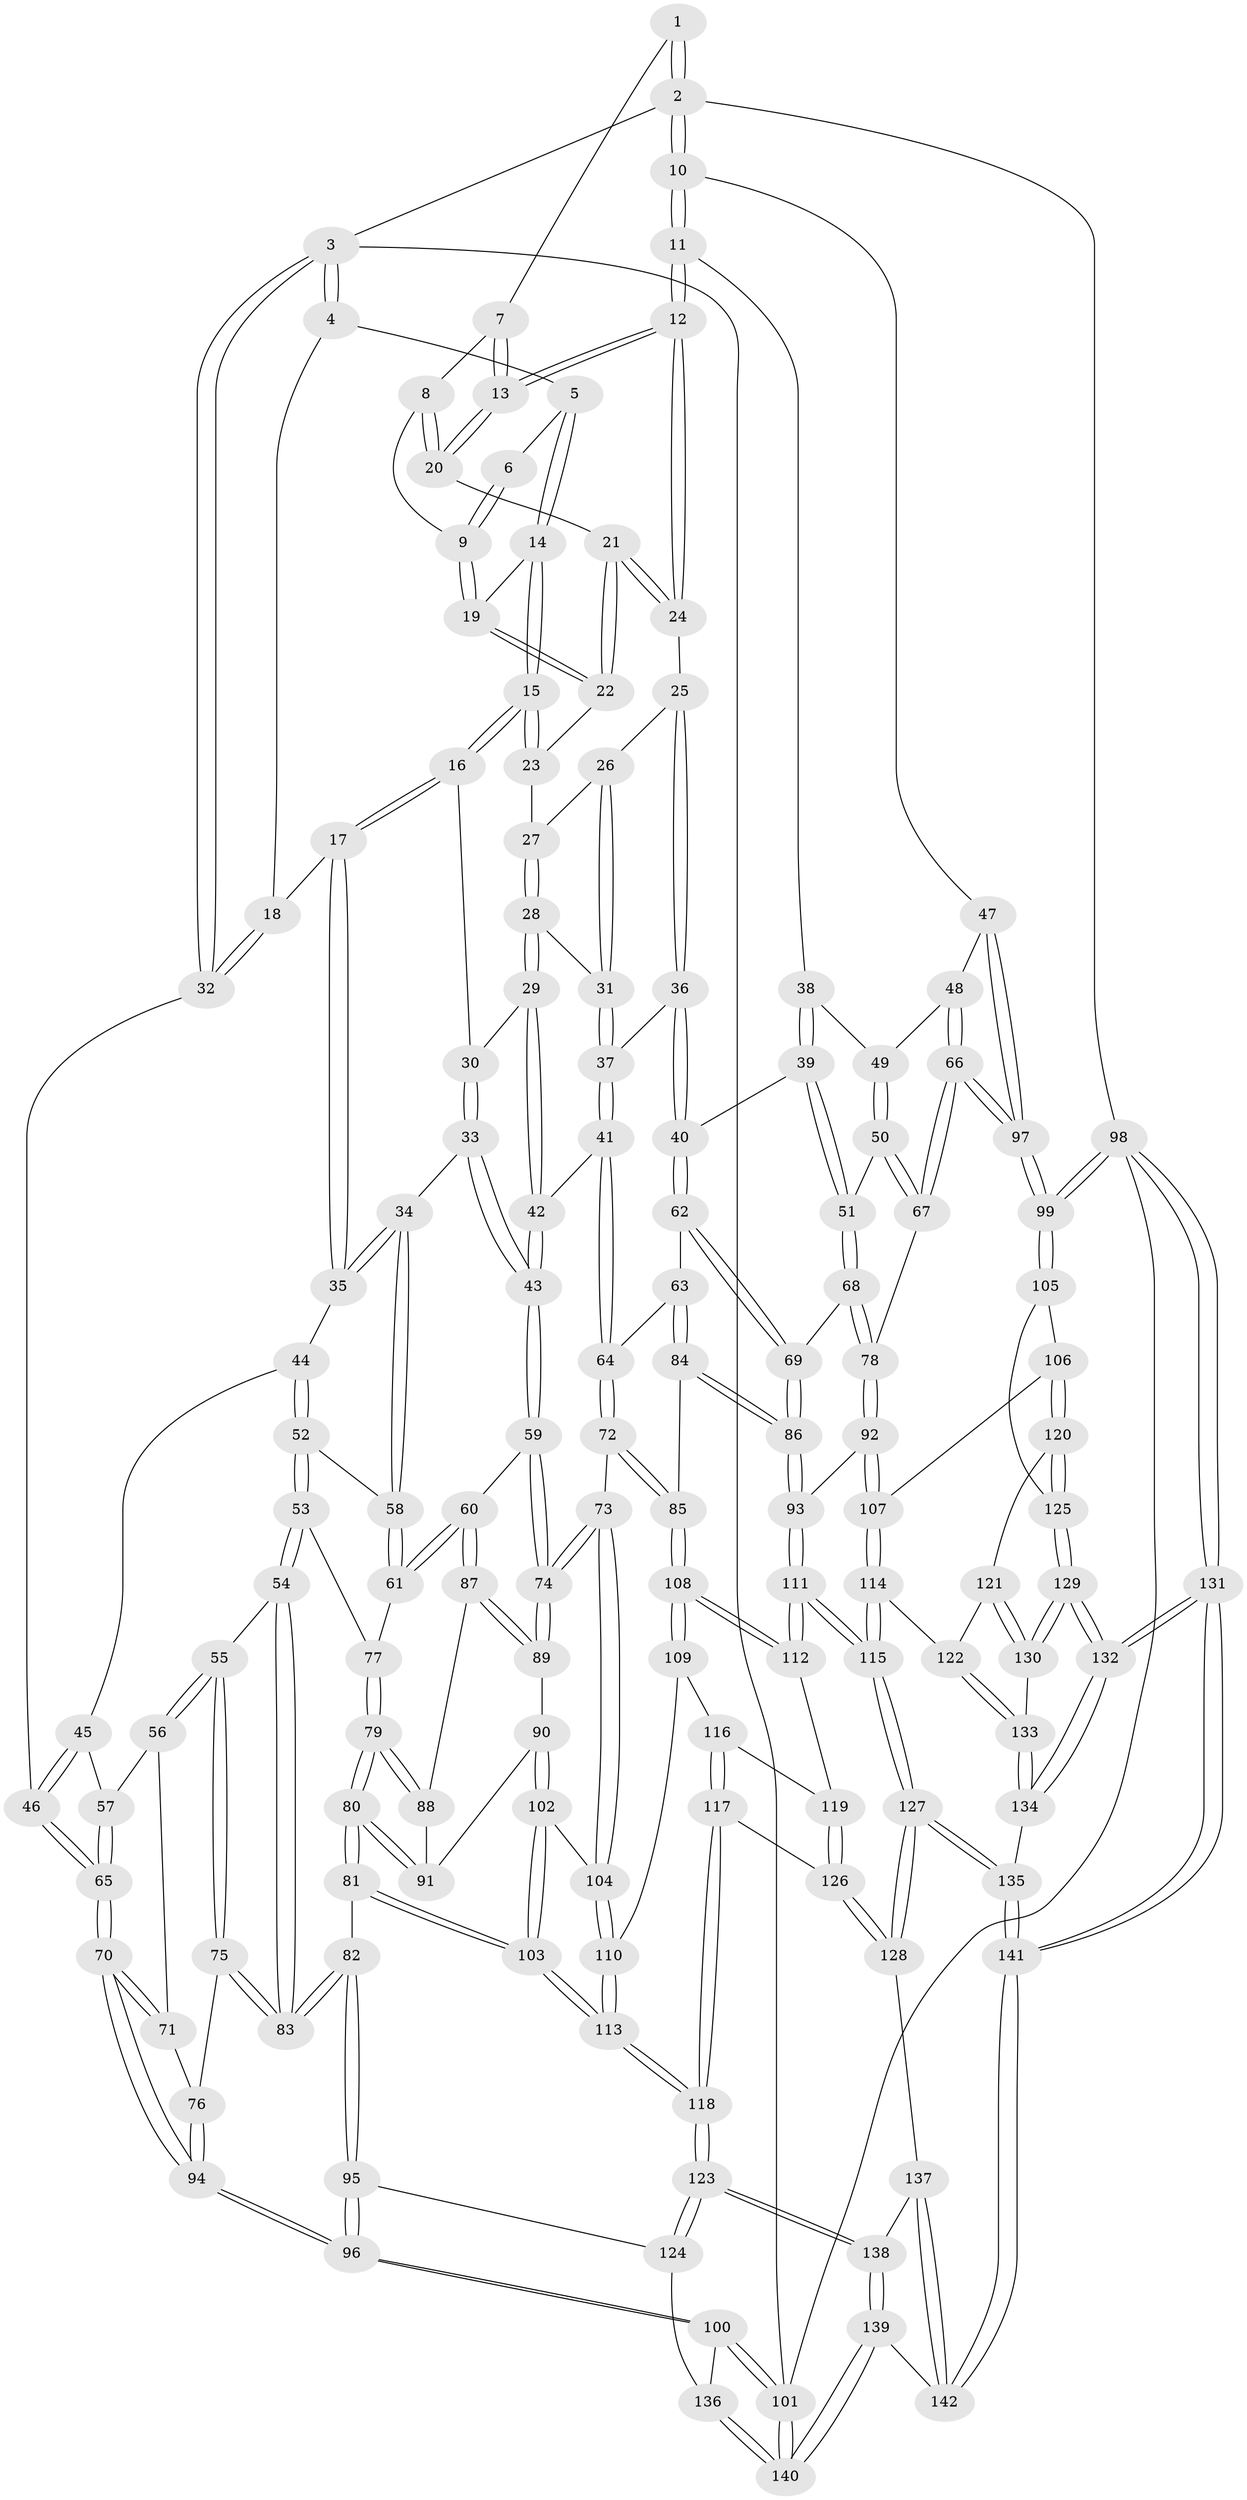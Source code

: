 // Generated by graph-tools (version 1.1) at 2025/38/03/09/25 02:38:31]
// undirected, 142 vertices, 352 edges
graph export_dot {
graph [start="1"]
  node [color=gray90,style=filled];
  1 [pos="+0.7865886877654261+0"];
  2 [pos="+1+0"];
  3 [pos="+0+0"];
  4 [pos="+0.20370131576022268+0"];
  5 [pos="+0.2535171542452878+0"];
  6 [pos="+0.5463782071444326+0"];
  7 [pos="+0.781911662766981+0"];
  8 [pos="+0.6886229480856565+0.06528571525848349"];
  9 [pos="+0.565881254530927+0.07899688752161967"];
  10 [pos="+1+0.15104551712437544"];
  11 [pos="+0.9192147676792888+0.19060036081522003"];
  12 [pos="+0.9130473850161536+0.18458941736996326"];
  13 [pos="+0.8894498388033136+0.15668329478590776"];
  14 [pos="+0.34166605227146646+0.01592025547847377"];
  15 [pos="+0.3534077886134567+0.1331342456147879"];
  16 [pos="+0.3455102634976726+0.16885243481088022"];
  17 [pos="+0.13742635898636352+0.23434515489728627"];
  18 [pos="+0.10506587008059404+0.17027447827100253"];
  19 [pos="+0.5552338926651528+0.09223710080269151"];
  20 [pos="+0.6975596053109682+0.14345698271282173"];
  21 [pos="+0.67154088642453+0.19568991840677039"];
  22 [pos="+0.5529338526957106+0.12291307587053596"];
  23 [pos="+0.526330987646559+0.15980703549583244"];
  24 [pos="+0.6715399627893854+0.2134761662779305"];
  25 [pos="+0.6712400883061914+0.21523034248326942"];
  26 [pos="+0.5909976168460952+0.2279308797700777"];
  27 [pos="+0.5274655448222023+0.19864855336278214"];
  28 [pos="+0.4839166523183201+0.2650940326620637"];
  29 [pos="+0.47331296738701706+0.2704794077412759"];
  30 [pos="+0.34618629169115156+0.1707659986680343"];
  31 [pos="+0.564263076164909+0.29166693777316993"];
  32 [pos="+0+0.15443886310007743"];
  33 [pos="+0.3265287542097164+0.2951054322280828"];
  34 [pos="+0.28536225387583763+0.3287178937143954"];
  35 [pos="+0.13556198095406724+0.2632243789361618"];
  36 [pos="+0.6976673830055482+0.3019352637499477"];
  37 [pos="+0.5994556382239833+0.3339202731415362"];
  38 [pos="+0.8784076213212543+0.260791104674128"];
  39 [pos="+0.7587718264575651+0.33189355071984833"];
  40 [pos="+0.7300799222471659+0.32525269613455515"];
  41 [pos="+0.562573204741695+0.39098938631663016"];
  42 [pos="+0.4471014263923552+0.36959977416880296"];
  43 [pos="+0.44436560933001695+0.3715535432438368"];
  44 [pos="+0.13188462830182923+0.2704069396844834"];
  45 [pos="+0.12876153595194262+0.27261103801532727"];
  46 [pos="+0+0.3121021586801485"];
  47 [pos="+1+0.22657430777235293"];
  48 [pos="+0.9326877442107648+0.37431947269391486"];
  49 [pos="+0.8840923508006653+0.27597422744476735"];
  50 [pos="+0.8638291052214756+0.44434526029800747"];
  51 [pos="+0.7809882703372346+0.39797849996128887"];
  52 [pos="+0.18128809096534407+0.4160411865404348"];
  53 [pos="+0.1825898159783729+0.4347689452363376"];
  54 [pos="+0.17879204304668964+0.43788295468786237"];
  55 [pos="+0.12361216193061021+0.44114455251506557"];
  56 [pos="+0.06021884782334976+0.3988423771366064"];
  57 [pos="+0.06297837479208322+0.3592898057112073"];
  58 [pos="+0.2853165256071153+0.32981911538983044"];
  59 [pos="+0.4331557596313114+0.3938097224196694"];
  60 [pos="+0.3142474678875962+0.44220646816155545"];
  61 [pos="+0.3115761066658962+0.4406676839961655"];
  62 [pos="+0.6643562680116708+0.4267878399768671"];
  63 [pos="+0.6156850424851076+0.4543189568333474"];
  64 [pos="+0.5860716594755505+0.4426479287079239"];
  65 [pos="+0+0.32939936232341993"];
  66 [pos="+0.9581716884424141+0.5065720778149873"];
  67 [pos="+0.9382135387402454+0.5068968822222724"];
  68 [pos="+0.7601137190985808+0.45484020834493166"];
  69 [pos="+0.7367038134312175+0.48282247392877725"];
  70 [pos="+0+0.402668256602452"];
  71 [pos="+0.034352922995083156+0.42767244219196987"];
  72 [pos="+0.49369641083477966+0.540448153847787"];
  73 [pos="+0.4811893702390966+0.540737950946595"];
  74 [pos="+0.4675663896043166+0.5224009503812188"];
  75 [pos="+0.06439434047334983+0.5021875795964905"];
  76 [pos="+0.04722171796019391+0.49564159789655204"];
  77 [pos="+0.2310257693938664+0.4497569367724592"];
  78 [pos="+0.8682386683910412+0.5404971126298727"];
  79 [pos="+0.2379374484106937+0.5813721987322592"];
  80 [pos="+0.23581170721020345+0.592708497967494"];
  81 [pos="+0.19708728589168606+0.6442139720066312"];
  82 [pos="+0.14909429370821628+0.6457361772744679"];
  83 [pos="+0.13782738873738223+0.5966347733245291"];
  84 [pos="+0.6676242517180893+0.5577278540923846"];
  85 [pos="+0.5694685827596703+0.5872356450805063"];
  86 [pos="+0.7097362791303683+0.5733119807004288"];
  87 [pos="+0.31447868472589974+0.4431918989011797"];
  88 [pos="+0.31165974386300804+0.45845491032770314"];
  89 [pos="+0.3729245273295932+0.507727265063809"];
  90 [pos="+0.34735764112441886+0.564631451598535"];
  91 [pos="+0.3185895403287885+0.5568819823867347"];
  92 [pos="+0.7904168917903236+0.5998937698757304"];
  93 [pos="+0.7108404219920816+0.5746696671921824"];
  94 [pos="+0+0.606958774723349"];
  95 [pos="+0.08954831627213677+0.6928579237950969"];
  96 [pos="+0+0.8506822329656858"];
  97 [pos="+1+0.5947473322426546"];
  98 [pos="+1+1"];
  99 [pos="+1+0.5989753964800726"];
  100 [pos="+0+0.959011210866044"];
  101 [pos="+0+1"];
  102 [pos="+0.35268888890007166+0.5704600115302704"];
  103 [pos="+0.31410893009373103+0.7131772663273696"];
  104 [pos="+0.44555695267075274+0.5923386586815705"];
  105 [pos="+0.9296232642973314+0.7112071890853692"];
  106 [pos="+0.8513036020600474+0.6899010776581654"];
  107 [pos="+0.8026945677988268+0.6363564730627027"];
  108 [pos="+0.5682559510387389+0.6716768127352999"];
  109 [pos="+0.46435700761378057+0.6485369220060532"];
  110 [pos="+0.44095328337415385+0.6200007676117371"];
  111 [pos="+0.6393870201717039+0.749483544041586"];
  112 [pos="+0.5929242303651819+0.7324585077929656"];
  113 [pos="+0.3228065792037277+0.7209925480051104"];
  114 [pos="+0.6882981440731069+0.8007226323914822"];
  115 [pos="+0.6806173811617497+0.8001824550200903"];
  116 [pos="+0.4697944775548052+0.6770505043315287"];
  117 [pos="+0.35830038044161727+0.810377642692153"];
  118 [pos="+0.3553355678498569+0.8116081489225069"];
  119 [pos="+0.5150457639992799+0.7589921676989143"];
  120 [pos="+0.7951125314074+0.7739463824006897"];
  121 [pos="+0.7780235334111995+0.7826955634097267"];
  122 [pos="+0.692653357288017+0.8022375727219809"];
  123 [pos="+0.35126561661899686+0.8314969823071878"];
  124 [pos="+0.24235474447079308+0.8573083164410469"];
  125 [pos="+0.8968997159700467+0.8022175819117139"];
  126 [pos="+0.5147744686697018+0.7592166876850731"];
  127 [pos="+0.6181148452340395+0.9003464922606006"];
  128 [pos="+0.5363514141850109+0.9076445655418517"];
  129 [pos="+0.9052362918994934+0.880433780324864"];
  130 [pos="+0.8757904738738292+0.8724181314635948"];
  131 [pos="+1+1"];
  132 [pos="+1+1"];
  133 [pos="+0.7510056526450775+0.8672626928250691"];
  134 [pos="+0.766735486947944+0.9317510320633554"];
  135 [pos="+0.6614367844578797+1"];
  136 [pos="+0.1911423853414283+0.897879571503007"];
  137 [pos="+0.5293674581721645+0.9108432918423484"];
  138 [pos="+0.40012286359851507+0.9406855169720327"];
  139 [pos="+0.3475901612254435+1"];
  140 [pos="+0.3378942493617374+1"];
  141 [pos="+0.6642589257703663+1"];
  142 [pos="+0.6178695183698417+1"];
  1 -- 2;
  1 -- 2;
  1 -- 7;
  2 -- 3;
  2 -- 10;
  2 -- 10;
  2 -- 98;
  3 -- 4;
  3 -- 4;
  3 -- 32;
  3 -- 32;
  3 -- 101;
  4 -- 5;
  4 -- 18;
  5 -- 6;
  5 -- 14;
  5 -- 14;
  6 -- 9;
  6 -- 9;
  7 -- 8;
  7 -- 13;
  7 -- 13;
  8 -- 9;
  8 -- 20;
  8 -- 20;
  9 -- 19;
  9 -- 19;
  10 -- 11;
  10 -- 11;
  10 -- 47;
  11 -- 12;
  11 -- 12;
  11 -- 38;
  12 -- 13;
  12 -- 13;
  12 -- 24;
  12 -- 24;
  13 -- 20;
  13 -- 20;
  14 -- 15;
  14 -- 15;
  14 -- 19;
  15 -- 16;
  15 -- 16;
  15 -- 23;
  15 -- 23;
  16 -- 17;
  16 -- 17;
  16 -- 30;
  17 -- 18;
  17 -- 35;
  17 -- 35;
  18 -- 32;
  18 -- 32;
  19 -- 22;
  19 -- 22;
  20 -- 21;
  21 -- 22;
  21 -- 22;
  21 -- 24;
  21 -- 24;
  22 -- 23;
  23 -- 27;
  24 -- 25;
  25 -- 26;
  25 -- 36;
  25 -- 36;
  26 -- 27;
  26 -- 31;
  26 -- 31;
  27 -- 28;
  27 -- 28;
  28 -- 29;
  28 -- 29;
  28 -- 31;
  29 -- 30;
  29 -- 42;
  29 -- 42;
  30 -- 33;
  30 -- 33;
  31 -- 37;
  31 -- 37;
  32 -- 46;
  33 -- 34;
  33 -- 43;
  33 -- 43;
  34 -- 35;
  34 -- 35;
  34 -- 58;
  34 -- 58;
  35 -- 44;
  36 -- 37;
  36 -- 40;
  36 -- 40;
  37 -- 41;
  37 -- 41;
  38 -- 39;
  38 -- 39;
  38 -- 49;
  39 -- 40;
  39 -- 51;
  39 -- 51;
  40 -- 62;
  40 -- 62;
  41 -- 42;
  41 -- 64;
  41 -- 64;
  42 -- 43;
  42 -- 43;
  43 -- 59;
  43 -- 59;
  44 -- 45;
  44 -- 52;
  44 -- 52;
  45 -- 46;
  45 -- 46;
  45 -- 57;
  46 -- 65;
  46 -- 65;
  47 -- 48;
  47 -- 97;
  47 -- 97;
  48 -- 49;
  48 -- 66;
  48 -- 66;
  49 -- 50;
  49 -- 50;
  50 -- 51;
  50 -- 67;
  50 -- 67;
  51 -- 68;
  51 -- 68;
  52 -- 53;
  52 -- 53;
  52 -- 58;
  53 -- 54;
  53 -- 54;
  53 -- 77;
  54 -- 55;
  54 -- 83;
  54 -- 83;
  55 -- 56;
  55 -- 56;
  55 -- 75;
  55 -- 75;
  56 -- 57;
  56 -- 71;
  57 -- 65;
  57 -- 65;
  58 -- 61;
  58 -- 61;
  59 -- 60;
  59 -- 74;
  59 -- 74;
  60 -- 61;
  60 -- 61;
  60 -- 87;
  60 -- 87;
  61 -- 77;
  62 -- 63;
  62 -- 69;
  62 -- 69;
  63 -- 64;
  63 -- 84;
  63 -- 84;
  64 -- 72;
  64 -- 72;
  65 -- 70;
  65 -- 70;
  66 -- 67;
  66 -- 67;
  66 -- 97;
  66 -- 97;
  67 -- 78;
  68 -- 69;
  68 -- 78;
  68 -- 78;
  69 -- 86;
  69 -- 86;
  70 -- 71;
  70 -- 71;
  70 -- 94;
  70 -- 94;
  71 -- 76;
  72 -- 73;
  72 -- 85;
  72 -- 85;
  73 -- 74;
  73 -- 74;
  73 -- 104;
  73 -- 104;
  74 -- 89;
  74 -- 89;
  75 -- 76;
  75 -- 83;
  75 -- 83;
  76 -- 94;
  76 -- 94;
  77 -- 79;
  77 -- 79;
  78 -- 92;
  78 -- 92;
  79 -- 80;
  79 -- 80;
  79 -- 88;
  79 -- 88;
  80 -- 81;
  80 -- 81;
  80 -- 91;
  80 -- 91;
  81 -- 82;
  81 -- 103;
  81 -- 103;
  82 -- 83;
  82 -- 83;
  82 -- 95;
  82 -- 95;
  84 -- 85;
  84 -- 86;
  84 -- 86;
  85 -- 108;
  85 -- 108;
  86 -- 93;
  86 -- 93;
  87 -- 88;
  87 -- 89;
  87 -- 89;
  88 -- 91;
  89 -- 90;
  90 -- 91;
  90 -- 102;
  90 -- 102;
  92 -- 93;
  92 -- 107;
  92 -- 107;
  93 -- 111;
  93 -- 111;
  94 -- 96;
  94 -- 96;
  95 -- 96;
  95 -- 96;
  95 -- 124;
  96 -- 100;
  96 -- 100;
  97 -- 99;
  97 -- 99;
  98 -- 99;
  98 -- 99;
  98 -- 131;
  98 -- 131;
  98 -- 101;
  99 -- 105;
  99 -- 105;
  100 -- 101;
  100 -- 101;
  100 -- 136;
  101 -- 140;
  101 -- 140;
  102 -- 103;
  102 -- 103;
  102 -- 104;
  103 -- 113;
  103 -- 113;
  104 -- 110;
  104 -- 110;
  105 -- 106;
  105 -- 125;
  106 -- 107;
  106 -- 120;
  106 -- 120;
  107 -- 114;
  107 -- 114;
  108 -- 109;
  108 -- 109;
  108 -- 112;
  108 -- 112;
  109 -- 110;
  109 -- 116;
  110 -- 113;
  110 -- 113;
  111 -- 112;
  111 -- 112;
  111 -- 115;
  111 -- 115;
  112 -- 119;
  113 -- 118;
  113 -- 118;
  114 -- 115;
  114 -- 115;
  114 -- 122;
  115 -- 127;
  115 -- 127;
  116 -- 117;
  116 -- 117;
  116 -- 119;
  117 -- 118;
  117 -- 118;
  117 -- 126;
  118 -- 123;
  118 -- 123;
  119 -- 126;
  119 -- 126;
  120 -- 121;
  120 -- 125;
  120 -- 125;
  121 -- 122;
  121 -- 130;
  121 -- 130;
  122 -- 133;
  122 -- 133;
  123 -- 124;
  123 -- 124;
  123 -- 138;
  123 -- 138;
  124 -- 136;
  125 -- 129;
  125 -- 129;
  126 -- 128;
  126 -- 128;
  127 -- 128;
  127 -- 128;
  127 -- 135;
  127 -- 135;
  128 -- 137;
  129 -- 130;
  129 -- 130;
  129 -- 132;
  129 -- 132;
  130 -- 133;
  131 -- 132;
  131 -- 132;
  131 -- 141;
  131 -- 141;
  132 -- 134;
  132 -- 134;
  133 -- 134;
  133 -- 134;
  134 -- 135;
  135 -- 141;
  135 -- 141;
  136 -- 140;
  136 -- 140;
  137 -- 138;
  137 -- 142;
  137 -- 142;
  138 -- 139;
  138 -- 139;
  139 -- 140;
  139 -- 140;
  139 -- 142;
  141 -- 142;
  141 -- 142;
}
